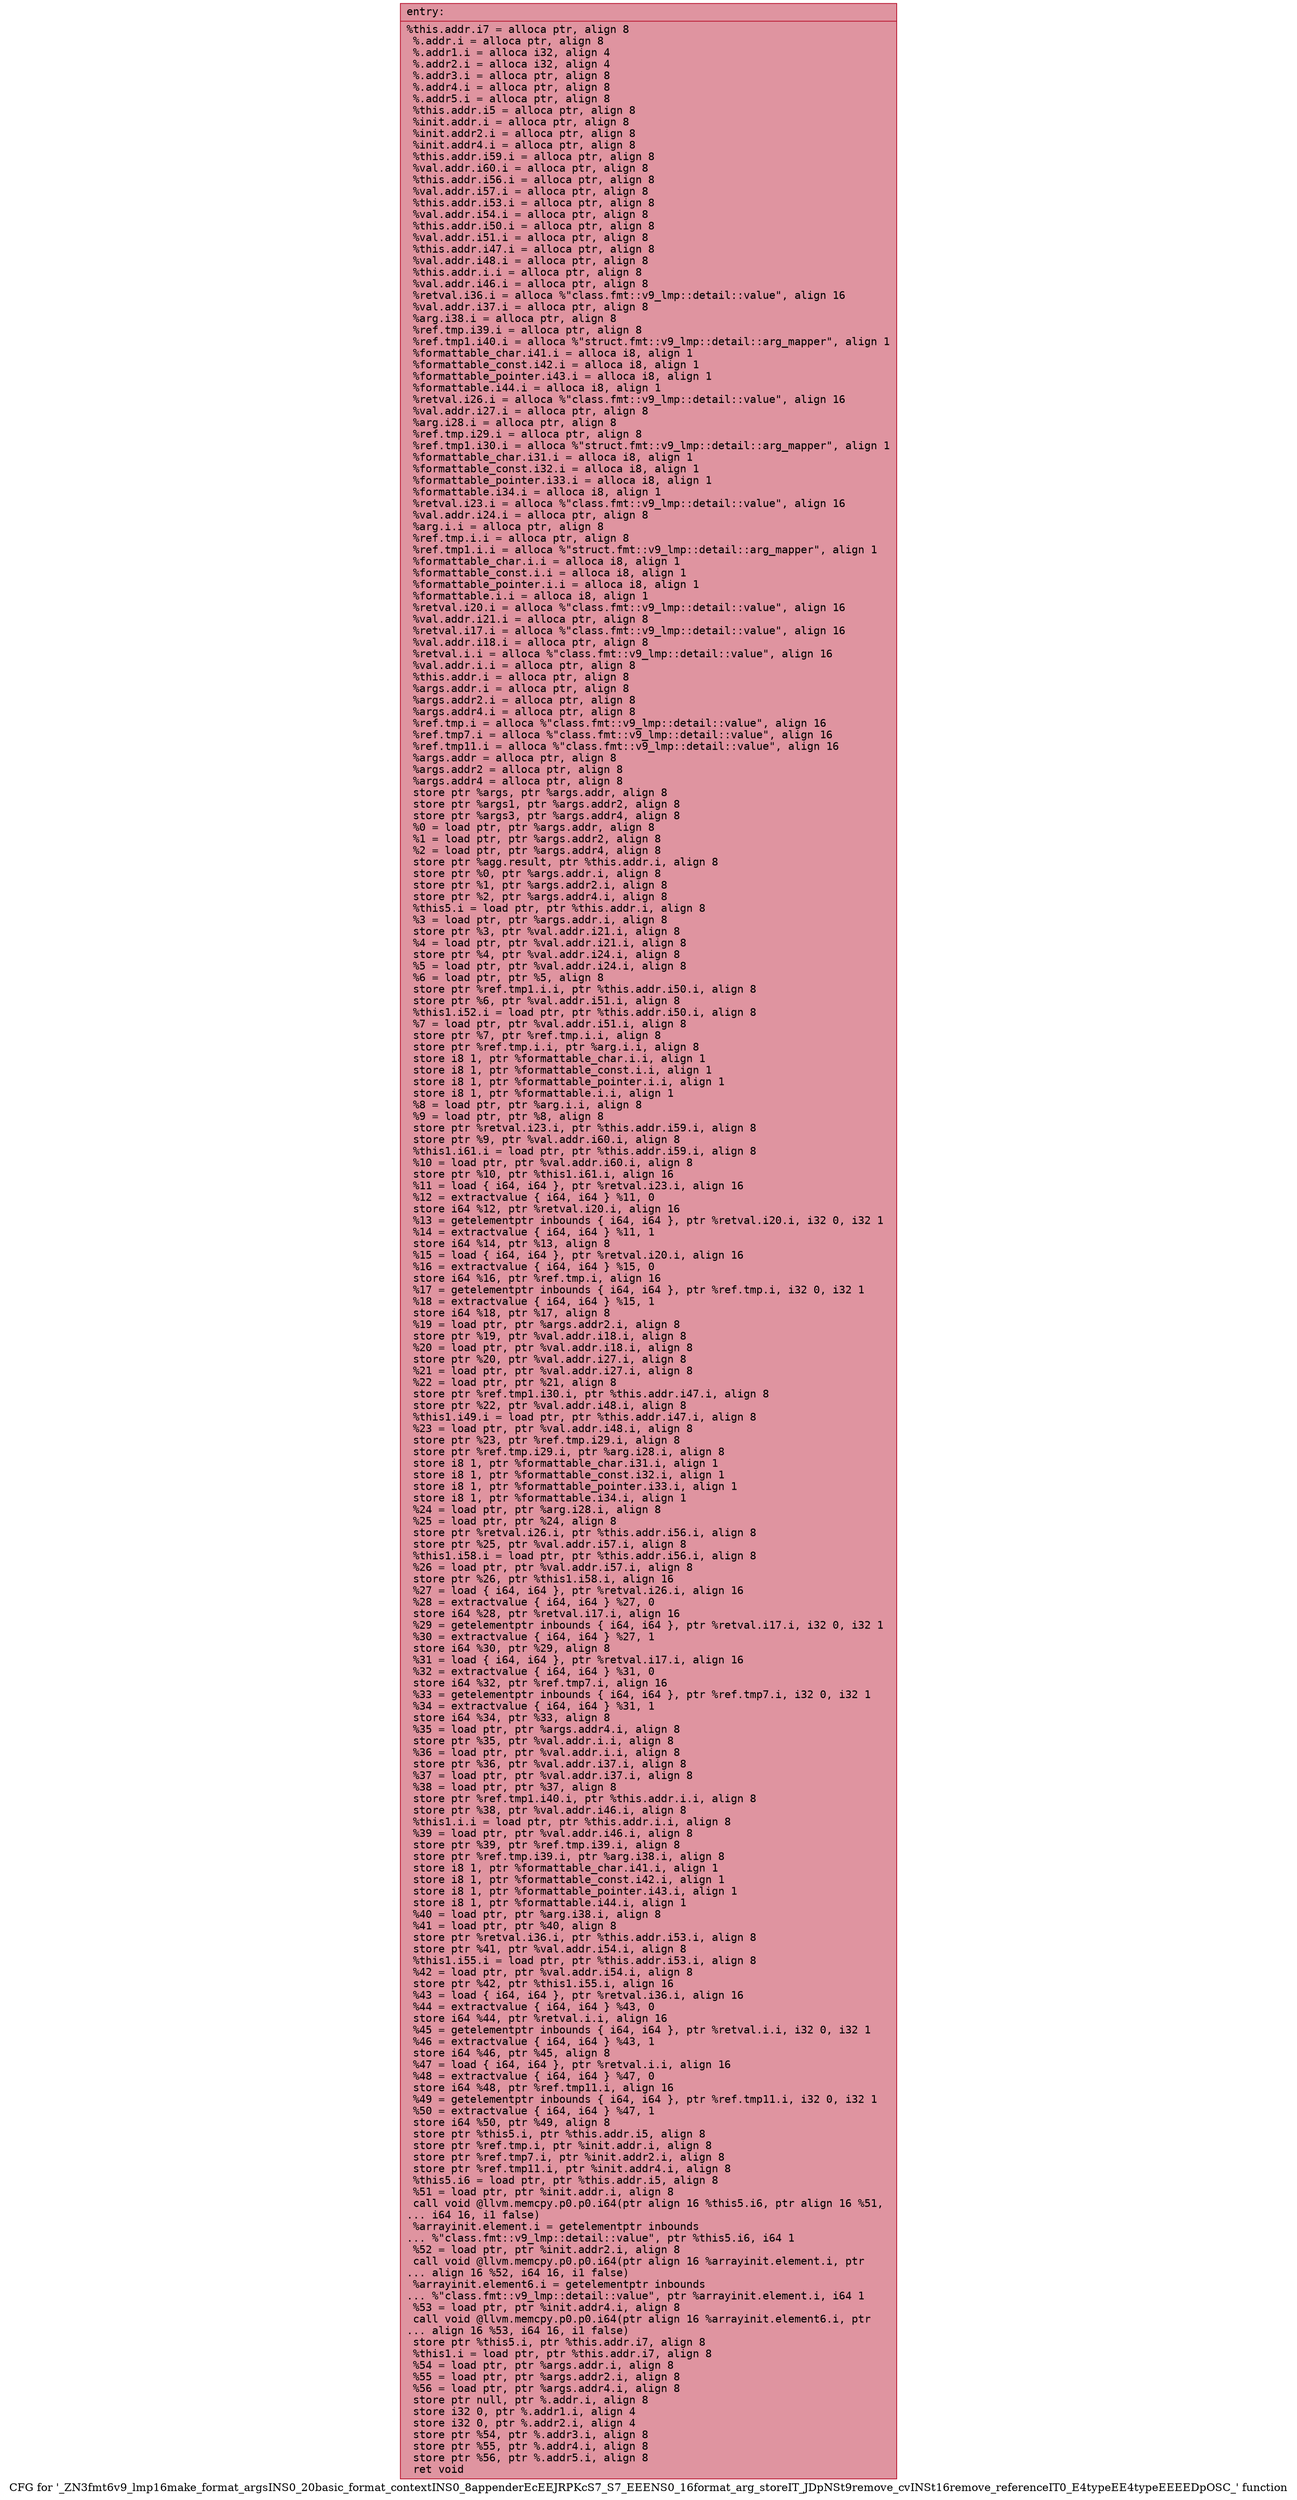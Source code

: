 digraph "CFG for '_ZN3fmt6v9_lmp16make_format_argsINS0_20basic_format_contextINS0_8appenderEcEEJRPKcS7_S7_EEENS0_16format_arg_storeIT_JDpNSt9remove_cvINSt16remove_referenceIT0_E4typeEE4typeEEEEDpOSC_' function" {
	label="CFG for '_ZN3fmt6v9_lmp16make_format_argsINS0_20basic_format_contextINS0_8appenderEcEEJRPKcS7_S7_EEENS0_16format_arg_storeIT_JDpNSt9remove_cvINSt16remove_referenceIT0_E4typeEE4typeEEEEDpOSC_' function";

	Node0x5628469aea60 [shape=record,color="#b70d28ff", style=filled, fillcolor="#b70d2870" fontname="Courier",label="{entry:\l|  %this.addr.i7 = alloca ptr, align 8\l  %.addr.i = alloca ptr, align 8\l  %.addr1.i = alloca i32, align 4\l  %.addr2.i = alloca i32, align 4\l  %.addr3.i = alloca ptr, align 8\l  %.addr4.i = alloca ptr, align 8\l  %.addr5.i = alloca ptr, align 8\l  %this.addr.i5 = alloca ptr, align 8\l  %init.addr.i = alloca ptr, align 8\l  %init.addr2.i = alloca ptr, align 8\l  %init.addr4.i = alloca ptr, align 8\l  %this.addr.i59.i = alloca ptr, align 8\l  %val.addr.i60.i = alloca ptr, align 8\l  %this.addr.i56.i = alloca ptr, align 8\l  %val.addr.i57.i = alloca ptr, align 8\l  %this.addr.i53.i = alloca ptr, align 8\l  %val.addr.i54.i = alloca ptr, align 8\l  %this.addr.i50.i = alloca ptr, align 8\l  %val.addr.i51.i = alloca ptr, align 8\l  %this.addr.i47.i = alloca ptr, align 8\l  %val.addr.i48.i = alloca ptr, align 8\l  %this.addr.i.i = alloca ptr, align 8\l  %val.addr.i46.i = alloca ptr, align 8\l  %retval.i36.i = alloca %\"class.fmt::v9_lmp::detail::value\", align 16\l  %val.addr.i37.i = alloca ptr, align 8\l  %arg.i38.i = alloca ptr, align 8\l  %ref.tmp.i39.i = alloca ptr, align 8\l  %ref.tmp1.i40.i = alloca %\"struct.fmt::v9_lmp::detail::arg_mapper\", align 1\l  %formattable_char.i41.i = alloca i8, align 1\l  %formattable_const.i42.i = alloca i8, align 1\l  %formattable_pointer.i43.i = alloca i8, align 1\l  %formattable.i44.i = alloca i8, align 1\l  %retval.i26.i = alloca %\"class.fmt::v9_lmp::detail::value\", align 16\l  %val.addr.i27.i = alloca ptr, align 8\l  %arg.i28.i = alloca ptr, align 8\l  %ref.tmp.i29.i = alloca ptr, align 8\l  %ref.tmp1.i30.i = alloca %\"struct.fmt::v9_lmp::detail::arg_mapper\", align 1\l  %formattable_char.i31.i = alloca i8, align 1\l  %formattable_const.i32.i = alloca i8, align 1\l  %formattable_pointer.i33.i = alloca i8, align 1\l  %formattable.i34.i = alloca i8, align 1\l  %retval.i23.i = alloca %\"class.fmt::v9_lmp::detail::value\", align 16\l  %val.addr.i24.i = alloca ptr, align 8\l  %arg.i.i = alloca ptr, align 8\l  %ref.tmp.i.i = alloca ptr, align 8\l  %ref.tmp1.i.i = alloca %\"struct.fmt::v9_lmp::detail::arg_mapper\", align 1\l  %formattable_char.i.i = alloca i8, align 1\l  %formattable_const.i.i = alloca i8, align 1\l  %formattable_pointer.i.i = alloca i8, align 1\l  %formattable.i.i = alloca i8, align 1\l  %retval.i20.i = alloca %\"class.fmt::v9_lmp::detail::value\", align 16\l  %val.addr.i21.i = alloca ptr, align 8\l  %retval.i17.i = alloca %\"class.fmt::v9_lmp::detail::value\", align 16\l  %val.addr.i18.i = alloca ptr, align 8\l  %retval.i.i = alloca %\"class.fmt::v9_lmp::detail::value\", align 16\l  %val.addr.i.i = alloca ptr, align 8\l  %this.addr.i = alloca ptr, align 8\l  %args.addr.i = alloca ptr, align 8\l  %args.addr2.i = alloca ptr, align 8\l  %args.addr4.i = alloca ptr, align 8\l  %ref.tmp.i = alloca %\"class.fmt::v9_lmp::detail::value\", align 16\l  %ref.tmp7.i = alloca %\"class.fmt::v9_lmp::detail::value\", align 16\l  %ref.tmp11.i = alloca %\"class.fmt::v9_lmp::detail::value\", align 16\l  %args.addr = alloca ptr, align 8\l  %args.addr2 = alloca ptr, align 8\l  %args.addr4 = alloca ptr, align 8\l  store ptr %args, ptr %args.addr, align 8\l  store ptr %args1, ptr %args.addr2, align 8\l  store ptr %args3, ptr %args.addr4, align 8\l  %0 = load ptr, ptr %args.addr, align 8\l  %1 = load ptr, ptr %args.addr2, align 8\l  %2 = load ptr, ptr %args.addr4, align 8\l  store ptr %agg.result, ptr %this.addr.i, align 8\l  store ptr %0, ptr %args.addr.i, align 8\l  store ptr %1, ptr %args.addr2.i, align 8\l  store ptr %2, ptr %args.addr4.i, align 8\l  %this5.i = load ptr, ptr %this.addr.i, align 8\l  %3 = load ptr, ptr %args.addr.i, align 8\l  store ptr %3, ptr %val.addr.i21.i, align 8\l  %4 = load ptr, ptr %val.addr.i21.i, align 8\l  store ptr %4, ptr %val.addr.i24.i, align 8\l  %5 = load ptr, ptr %val.addr.i24.i, align 8\l  %6 = load ptr, ptr %5, align 8\l  store ptr %ref.tmp1.i.i, ptr %this.addr.i50.i, align 8\l  store ptr %6, ptr %val.addr.i51.i, align 8\l  %this1.i52.i = load ptr, ptr %this.addr.i50.i, align 8\l  %7 = load ptr, ptr %val.addr.i51.i, align 8\l  store ptr %7, ptr %ref.tmp.i.i, align 8\l  store ptr %ref.tmp.i.i, ptr %arg.i.i, align 8\l  store i8 1, ptr %formattable_char.i.i, align 1\l  store i8 1, ptr %formattable_const.i.i, align 1\l  store i8 1, ptr %formattable_pointer.i.i, align 1\l  store i8 1, ptr %formattable.i.i, align 1\l  %8 = load ptr, ptr %arg.i.i, align 8\l  %9 = load ptr, ptr %8, align 8\l  store ptr %retval.i23.i, ptr %this.addr.i59.i, align 8\l  store ptr %9, ptr %val.addr.i60.i, align 8\l  %this1.i61.i = load ptr, ptr %this.addr.i59.i, align 8\l  %10 = load ptr, ptr %val.addr.i60.i, align 8\l  store ptr %10, ptr %this1.i61.i, align 16\l  %11 = load \{ i64, i64 \}, ptr %retval.i23.i, align 16\l  %12 = extractvalue \{ i64, i64 \} %11, 0\l  store i64 %12, ptr %retval.i20.i, align 16\l  %13 = getelementptr inbounds \{ i64, i64 \}, ptr %retval.i20.i, i32 0, i32 1\l  %14 = extractvalue \{ i64, i64 \} %11, 1\l  store i64 %14, ptr %13, align 8\l  %15 = load \{ i64, i64 \}, ptr %retval.i20.i, align 16\l  %16 = extractvalue \{ i64, i64 \} %15, 0\l  store i64 %16, ptr %ref.tmp.i, align 16\l  %17 = getelementptr inbounds \{ i64, i64 \}, ptr %ref.tmp.i, i32 0, i32 1\l  %18 = extractvalue \{ i64, i64 \} %15, 1\l  store i64 %18, ptr %17, align 8\l  %19 = load ptr, ptr %args.addr2.i, align 8\l  store ptr %19, ptr %val.addr.i18.i, align 8\l  %20 = load ptr, ptr %val.addr.i18.i, align 8\l  store ptr %20, ptr %val.addr.i27.i, align 8\l  %21 = load ptr, ptr %val.addr.i27.i, align 8\l  %22 = load ptr, ptr %21, align 8\l  store ptr %ref.tmp1.i30.i, ptr %this.addr.i47.i, align 8\l  store ptr %22, ptr %val.addr.i48.i, align 8\l  %this1.i49.i = load ptr, ptr %this.addr.i47.i, align 8\l  %23 = load ptr, ptr %val.addr.i48.i, align 8\l  store ptr %23, ptr %ref.tmp.i29.i, align 8\l  store ptr %ref.tmp.i29.i, ptr %arg.i28.i, align 8\l  store i8 1, ptr %formattable_char.i31.i, align 1\l  store i8 1, ptr %formattable_const.i32.i, align 1\l  store i8 1, ptr %formattable_pointer.i33.i, align 1\l  store i8 1, ptr %formattable.i34.i, align 1\l  %24 = load ptr, ptr %arg.i28.i, align 8\l  %25 = load ptr, ptr %24, align 8\l  store ptr %retval.i26.i, ptr %this.addr.i56.i, align 8\l  store ptr %25, ptr %val.addr.i57.i, align 8\l  %this1.i58.i = load ptr, ptr %this.addr.i56.i, align 8\l  %26 = load ptr, ptr %val.addr.i57.i, align 8\l  store ptr %26, ptr %this1.i58.i, align 16\l  %27 = load \{ i64, i64 \}, ptr %retval.i26.i, align 16\l  %28 = extractvalue \{ i64, i64 \} %27, 0\l  store i64 %28, ptr %retval.i17.i, align 16\l  %29 = getelementptr inbounds \{ i64, i64 \}, ptr %retval.i17.i, i32 0, i32 1\l  %30 = extractvalue \{ i64, i64 \} %27, 1\l  store i64 %30, ptr %29, align 8\l  %31 = load \{ i64, i64 \}, ptr %retval.i17.i, align 16\l  %32 = extractvalue \{ i64, i64 \} %31, 0\l  store i64 %32, ptr %ref.tmp7.i, align 16\l  %33 = getelementptr inbounds \{ i64, i64 \}, ptr %ref.tmp7.i, i32 0, i32 1\l  %34 = extractvalue \{ i64, i64 \} %31, 1\l  store i64 %34, ptr %33, align 8\l  %35 = load ptr, ptr %args.addr4.i, align 8\l  store ptr %35, ptr %val.addr.i.i, align 8\l  %36 = load ptr, ptr %val.addr.i.i, align 8\l  store ptr %36, ptr %val.addr.i37.i, align 8\l  %37 = load ptr, ptr %val.addr.i37.i, align 8\l  %38 = load ptr, ptr %37, align 8\l  store ptr %ref.tmp1.i40.i, ptr %this.addr.i.i, align 8\l  store ptr %38, ptr %val.addr.i46.i, align 8\l  %this1.i.i = load ptr, ptr %this.addr.i.i, align 8\l  %39 = load ptr, ptr %val.addr.i46.i, align 8\l  store ptr %39, ptr %ref.tmp.i39.i, align 8\l  store ptr %ref.tmp.i39.i, ptr %arg.i38.i, align 8\l  store i8 1, ptr %formattable_char.i41.i, align 1\l  store i8 1, ptr %formattable_const.i42.i, align 1\l  store i8 1, ptr %formattable_pointer.i43.i, align 1\l  store i8 1, ptr %formattable.i44.i, align 1\l  %40 = load ptr, ptr %arg.i38.i, align 8\l  %41 = load ptr, ptr %40, align 8\l  store ptr %retval.i36.i, ptr %this.addr.i53.i, align 8\l  store ptr %41, ptr %val.addr.i54.i, align 8\l  %this1.i55.i = load ptr, ptr %this.addr.i53.i, align 8\l  %42 = load ptr, ptr %val.addr.i54.i, align 8\l  store ptr %42, ptr %this1.i55.i, align 16\l  %43 = load \{ i64, i64 \}, ptr %retval.i36.i, align 16\l  %44 = extractvalue \{ i64, i64 \} %43, 0\l  store i64 %44, ptr %retval.i.i, align 16\l  %45 = getelementptr inbounds \{ i64, i64 \}, ptr %retval.i.i, i32 0, i32 1\l  %46 = extractvalue \{ i64, i64 \} %43, 1\l  store i64 %46, ptr %45, align 8\l  %47 = load \{ i64, i64 \}, ptr %retval.i.i, align 16\l  %48 = extractvalue \{ i64, i64 \} %47, 0\l  store i64 %48, ptr %ref.tmp11.i, align 16\l  %49 = getelementptr inbounds \{ i64, i64 \}, ptr %ref.tmp11.i, i32 0, i32 1\l  %50 = extractvalue \{ i64, i64 \} %47, 1\l  store i64 %50, ptr %49, align 8\l  store ptr %this5.i, ptr %this.addr.i5, align 8\l  store ptr %ref.tmp.i, ptr %init.addr.i, align 8\l  store ptr %ref.tmp7.i, ptr %init.addr2.i, align 8\l  store ptr %ref.tmp11.i, ptr %init.addr4.i, align 8\l  %this5.i6 = load ptr, ptr %this.addr.i5, align 8\l  %51 = load ptr, ptr %init.addr.i, align 8\l  call void @llvm.memcpy.p0.p0.i64(ptr align 16 %this5.i6, ptr align 16 %51,\l... i64 16, i1 false)\l  %arrayinit.element.i = getelementptr inbounds\l... %\"class.fmt::v9_lmp::detail::value\", ptr %this5.i6, i64 1\l  %52 = load ptr, ptr %init.addr2.i, align 8\l  call void @llvm.memcpy.p0.p0.i64(ptr align 16 %arrayinit.element.i, ptr\l... align 16 %52, i64 16, i1 false)\l  %arrayinit.element6.i = getelementptr inbounds\l... %\"class.fmt::v9_lmp::detail::value\", ptr %arrayinit.element.i, i64 1\l  %53 = load ptr, ptr %init.addr4.i, align 8\l  call void @llvm.memcpy.p0.p0.i64(ptr align 16 %arrayinit.element6.i, ptr\l... align 16 %53, i64 16, i1 false)\l  store ptr %this5.i, ptr %this.addr.i7, align 8\l  %this1.i = load ptr, ptr %this.addr.i7, align 8\l  %54 = load ptr, ptr %args.addr.i, align 8\l  %55 = load ptr, ptr %args.addr2.i, align 8\l  %56 = load ptr, ptr %args.addr4.i, align 8\l  store ptr null, ptr %.addr.i, align 8\l  store i32 0, ptr %.addr1.i, align 4\l  store i32 0, ptr %.addr2.i, align 4\l  store ptr %54, ptr %.addr3.i, align 8\l  store ptr %55, ptr %.addr4.i, align 8\l  store ptr %56, ptr %.addr5.i, align 8\l  ret void\l}"];
}
